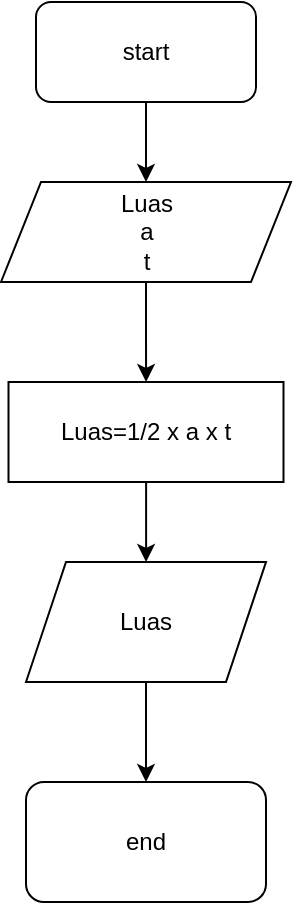 <mxfile version="22.0.8" type="github">
  <diagram name="Page-1" id="hNv8BGDzCZ_7Tir7Yz_3">
    <mxGraphModel dx="862" dy="470" grid="1" gridSize="10" guides="1" tooltips="1" connect="1" arrows="1" fold="1" page="1" pageScale="1" pageWidth="850" pageHeight="1100" math="0" shadow="0">
      <root>
        <mxCell id="0" />
        <mxCell id="1" parent="0" />
        <mxCell id="GnJm8GpYx7fElEuSM-US-6" value="" style="edgeStyle=orthogonalEdgeStyle;rounded=0;orthogonalLoop=1;jettySize=auto;html=1;" edge="1" parent="1" source="GnJm8GpYx7fElEuSM-US-1" target="GnJm8GpYx7fElEuSM-US-2">
          <mxGeometry relative="1" as="geometry" />
        </mxCell>
        <mxCell id="GnJm8GpYx7fElEuSM-US-1" value="start" style="rounded=1;whiteSpace=wrap;html=1;" vertex="1" parent="1">
          <mxGeometry x="320" y="80" width="110" height="50" as="geometry" />
        </mxCell>
        <mxCell id="GnJm8GpYx7fElEuSM-US-7" value="" style="edgeStyle=orthogonalEdgeStyle;rounded=0;orthogonalLoop=1;jettySize=auto;html=1;" edge="1" parent="1" source="GnJm8GpYx7fElEuSM-US-2" target="GnJm8GpYx7fElEuSM-US-3">
          <mxGeometry relative="1" as="geometry" />
        </mxCell>
        <mxCell id="GnJm8GpYx7fElEuSM-US-2" value="Luas &lt;br&gt;a&lt;br&gt;t" style="shape=parallelogram;perimeter=parallelogramPerimeter;whiteSpace=wrap;html=1;fixedSize=1;" vertex="1" parent="1">
          <mxGeometry x="302.5" y="170" width="145" height="50" as="geometry" />
        </mxCell>
        <mxCell id="GnJm8GpYx7fElEuSM-US-8" value="" style="edgeStyle=orthogonalEdgeStyle;rounded=0;orthogonalLoop=1;jettySize=auto;html=1;" edge="1" parent="1" source="GnJm8GpYx7fElEuSM-US-3" target="GnJm8GpYx7fElEuSM-US-4">
          <mxGeometry relative="1" as="geometry">
            <Array as="points">
              <mxPoint x="375" y="350" />
              <mxPoint x="375" y="350" />
            </Array>
          </mxGeometry>
        </mxCell>
        <mxCell id="GnJm8GpYx7fElEuSM-US-3" value="Luas=1/2 x a x t" style="rounded=0;whiteSpace=wrap;html=1;" vertex="1" parent="1">
          <mxGeometry x="306.25" y="270" width="137.5" height="50" as="geometry" />
        </mxCell>
        <mxCell id="GnJm8GpYx7fElEuSM-US-9" value="" style="edgeStyle=orthogonalEdgeStyle;rounded=0;orthogonalLoop=1;jettySize=auto;html=1;" edge="1" parent="1" source="GnJm8GpYx7fElEuSM-US-4" target="GnJm8GpYx7fElEuSM-US-5">
          <mxGeometry relative="1" as="geometry" />
        </mxCell>
        <mxCell id="GnJm8GpYx7fElEuSM-US-4" value="Luas" style="shape=parallelogram;perimeter=parallelogramPerimeter;whiteSpace=wrap;html=1;fixedSize=1;" vertex="1" parent="1">
          <mxGeometry x="315" y="360" width="120" height="60" as="geometry" />
        </mxCell>
        <mxCell id="GnJm8GpYx7fElEuSM-US-5" value="end" style="rounded=1;whiteSpace=wrap;html=1;" vertex="1" parent="1">
          <mxGeometry x="315" y="470" width="120" height="60" as="geometry" />
        </mxCell>
      </root>
    </mxGraphModel>
  </diagram>
</mxfile>
